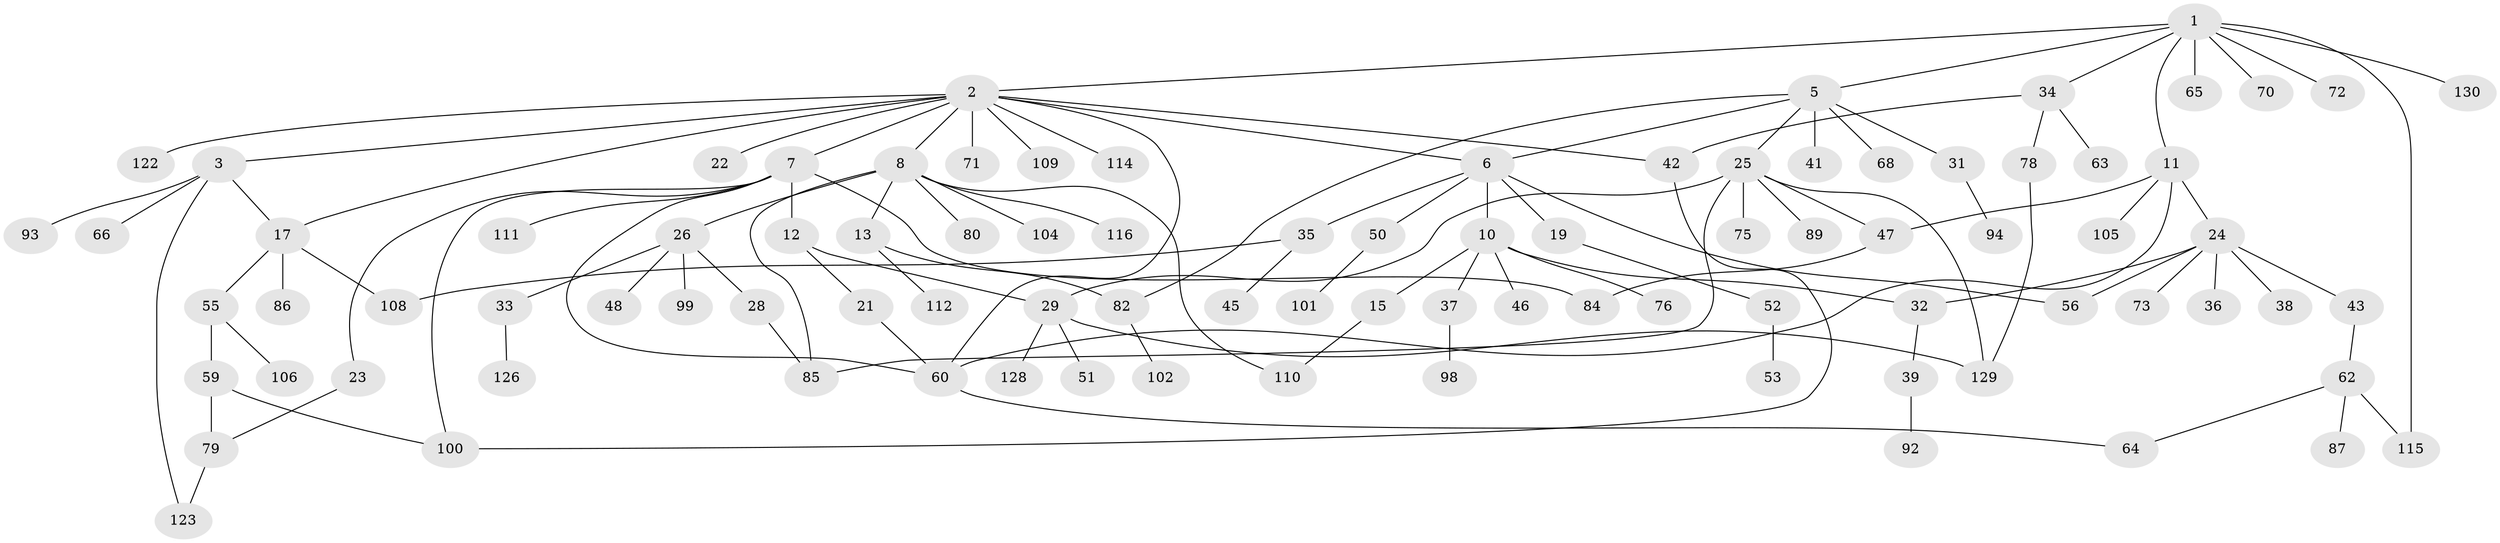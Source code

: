 // original degree distribution, {8: 0.015267175572519083, 12: 0.007633587786259542, 4: 0.04580152671755725, 3: 0.20610687022900764, 5: 0.022900763358778626, 7: 0.015267175572519083, 6: 0.030534351145038167, 2: 0.2900763358778626, 1: 0.366412213740458}
// Generated by graph-tools (version 1.1) at 2025/41/03/06/25 10:41:26]
// undirected, 92 vertices, 115 edges
graph export_dot {
graph [start="1"]
  node [color=gray90,style=filled];
  1 [super="+4"];
  2 [super="+44"];
  3 [super="+40"];
  5 [super="+118"];
  6 [super="+16"];
  7 [super="+20"];
  8 [super="+9"];
  10 [super="+54"];
  11 [super="+95"];
  12 [super="+18"];
  13 [super="+14"];
  15;
  17 [super="+30"];
  19;
  21 [super="+119"];
  22 [super="+27"];
  23;
  24 [super="+124"];
  25 [super="+67"];
  26 [super="+90"];
  28;
  29 [super="+58"];
  31 [super="+83"];
  32;
  33;
  34 [super="+57"];
  35 [super="+61"];
  36;
  37 [super="+121"];
  38;
  39 [super="+69"];
  41;
  42;
  43;
  45;
  46 [super="+49"];
  47 [super="+91"];
  48;
  50 [super="+81"];
  51 [super="+74"];
  52 [super="+113"];
  53 [super="+125"];
  55 [super="+97"];
  56;
  59;
  60 [super="+96"];
  62 [super="+77"];
  63;
  64 [super="+120"];
  65;
  66;
  68;
  70 [super="+88"];
  71;
  72;
  73;
  75;
  76;
  78 [super="+127"];
  79 [super="+131"];
  80;
  82;
  84 [super="+117"];
  85 [super="+107"];
  86;
  87;
  89;
  92;
  93;
  94;
  98;
  99;
  100 [super="+103"];
  101;
  102;
  104;
  105;
  106;
  108;
  109;
  110;
  111;
  112;
  114;
  115;
  116;
  122;
  123;
  126;
  128;
  129;
  130;
  1 -- 2;
  1 -- 5;
  1 -- 11;
  1 -- 65;
  1 -- 72;
  1 -- 130;
  1 -- 115;
  1 -- 34;
  1 -- 70;
  2 -- 3;
  2 -- 6;
  2 -- 7;
  2 -- 8;
  2 -- 17;
  2 -- 22;
  2 -- 42;
  2 -- 60;
  2 -- 109;
  2 -- 114;
  2 -- 122;
  2 -- 71;
  3 -- 66;
  3 -- 123;
  3 -- 17;
  3 -- 93;
  5 -- 25;
  5 -- 31;
  5 -- 41;
  5 -- 68;
  5 -- 82;
  5 -- 6;
  6 -- 10;
  6 -- 35;
  6 -- 50;
  6 -- 56;
  6 -- 19;
  7 -- 12;
  7 -- 84 [weight=2];
  7 -- 111;
  7 -- 23;
  7 -- 60;
  7 -- 100;
  8 -- 13;
  8 -- 26;
  8 -- 85;
  8 -- 110;
  8 -- 80;
  8 -- 116;
  8 -- 104;
  10 -- 15;
  10 -- 32;
  10 -- 37;
  10 -- 46;
  10 -- 76;
  11 -- 24;
  11 -- 60;
  11 -- 105;
  11 -- 47;
  12 -- 21;
  12 -- 29;
  13 -- 82;
  13 -- 112;
  15 -- 110;
  17 -- 86;
  17 -- 55;
  17 -- 108;
  19 -- 52;
  21 -- 60;
  23 -- 79;
  24 -- 36;
  24 -- 38;
  24 -- 43;
  24 -- 73;
  24 -- 32;
  24 -- 56;
  25 -- 47;
  25 -- 89;
  25 -- 129;
  25 -- 75;
  25 -- 29;
  25 -- 85;
  26 -- 28;
  26 -- 33;
  26 -- 48;
  26 -- 99;
  28 -- 85;
  29 -- 51;
  29 -- 128;
  29 -- 129;
  31 -- 94;
  32 -- 39;
  33 -- 126;
  34 -- 42;
  34 -- 78;
  34 -- 63;
  35 -- 45;
  35 -- 108;
  37 -- 98;
  39 -- 92;
  42 -- 100;
  43 -- 62;
  47 -- 84;
  50 -- 101;
  52 -- 53;
  55 -- 59;
  55 -- 106;
  59 -- 100;
  59 -- 79;
  60 -- 64;
  62 -- 115;
  62 -- 87;
  62 -- 64;
  78 -- 129;
  79 -- 123;
  82 -- 102;
}
